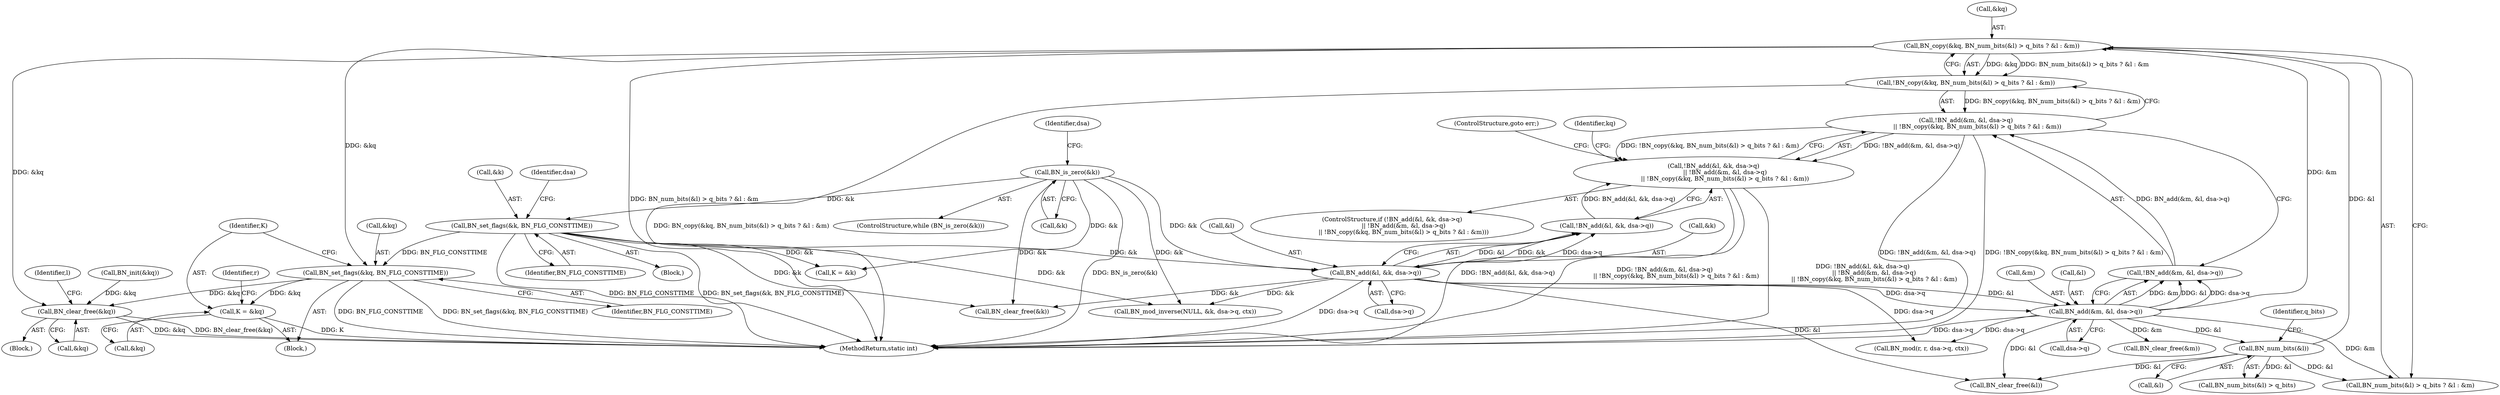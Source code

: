 digraph "0_openssl_43e6a58d4991a451daf4891ff05a48735df871ac@API" {
"1000300" [label="(Call,BN_copy(&kq, BN_num_bits(&l) > q_bits ? &l : &m))"];
"1000305" [label="(Call,BN_num_bits(&l))"];
"1000291" [label="(Call,BN_add(&m, &l, dsa->q))"];
"1000281" [label="(Call,BN_add(&l, &k, dsa->q))"];
"1000233" [label="(Call,BN_is_zero(&k))"];
"1000245" [label="(Call,BN_set_flags(&k, BN_FLG_CONSTTIME))"];
"1000299" [label="(Call,!BN_copy(&kq, BN_num_bits(&l) > q_bits ? &l : &m))"];
"1000289" [label="(Call,!BN_add(&m, &l, dsa->q)\n            || !BN_copy(&kq, BN_num_bits(&l) > q_bits ? &l : &m))"];
"1000279" [label="(Call,!BN_add(&l, &k, dsa->q)\n            || !BN_add(&m, &l, dsa->q)\n            || !BN_copy(&kq, BN_num_bits(&l) > q_bits ? &l : &m))"];
"1000314" [label="(Call,BN_set_flags(&kq, BN_FLG_CONSTTIME))"];
"1000318" [label="(Call,K = &kq)"];
"1000405" [label="(Call,BN_clear_free(&kq))"];
"1000154" [label="(Call,BN_init(&kq))"];
"1000315" [label="(Call,&kq)"];
"1000278" [label="(ControlStructure,if (!BN_add(&l, &k, dsa->q)\n            || !BN_add(&m, &l, dsa->q)\n            || !BN_copy(&kq, BN_num_bits(&l) > q_bits ? &l : &m)))"];
"1000294" [label="(Call,&l)"];
"1000299" [label="(Call,!BN_copy(&kq, BN_num_bits(&l) > q_bits ? &l : &m))"];
"1000416" [label="(MethodReturn,static int)"];
"1000280" [label="(Call,!BN_add(&l, &k, dsa->q))"];
"1000291" [label="(Call,BN_add(&m, &l, dsa->q))"];
"1000306" [label="(Call,&l)"];
"1000248" [label="(Identifier,BN_FLG_CONSTTIME)"];
"1000244" [label="(Block,)"];
"1000305" [label="(Call,BN_num_bits(&l))"];
"1000330" [label="(Call,BN_mod(r, r, dsa->q, ctx))"];
"1000324" [label="(Call,K = &k)"];
"1000301" [label="(Call,&kq)"];
"1000246" [label="(Call,&k)"];
"1000233" [label="(Call,BN_is_zero(&k))"];
"1000304" [label="(Call,BN_num_bits(&l) > q_bits)"];
"1000240" [label="(Identifier,dsa)"];
"1000406" [label="(Call,&kq)"];
"1000289" [label="(Call,!BN_add(&m, &l, dsa->q)\n            || !BN_copy(&kq, BN_num_bits(&l) > q_bits ? &l : &m))"];
"1000279" [label="(Call,!BN_add(&l, &k, dsa->q)\n            || !BN_add(&m, &l, dsa->q)\n            || !BN_copy(&kq, BN_num_bits(&l) > q_bits ? &l : &m))"];
"1000318" [label="(Call,K = &kq)"];
"1000290" [label="(Call,!BN_add(&m, &l, dsa->q))"];
"1000342" [label="(Call,BN_mod_inverse(NULL, &k, dsa->q, ctx))"];
"1000282" [label="(Call,&l)"];
"1000232" [label="(ControlStructure,while (BN_is_zero(&k)))"];
"1000408" [label="(Call,BN_clear_free(&l))"];
"1000405" [label="(Call,BN_clear_free(&kq))"];
"1000331" [label="(Identifier,r)"];
"1000303" [label="(Call,BN_num_bits(&l) > q_bits ? &l : &m)"];
"1000313" [label="(ControlStructure,goto err;)"];
"1000277" [label="(Block,)"];
"1000245" [label="(Call,BN_set_flags(&k, BN_FLG_CONSTTIME))"];
"1000314" [label="(Call,BN_set_flags(&kq, BN_FLG_CONSTTIME))"];
"1000296" [label="(Call,dsa->q)"];
"1000292" [label="(Call,&m)"];
"1000316" [label="(Identifier,kq)"];
"1000252" [label="(Identifier,dsa)"];
"1000317" [label="(Identifier,BN_FLG_CONSTTIME)"];
"1000281" [label="(Call,BN_add(&l, &k, dsa->q))"];
"1000402" [label="(Call,BN_clear_free(&k))"];
"1000410" [label="(Identifier,l)"];
"1000286" [label="(Call,dsa->q)"];
"1000234" [label="(Call,&k)"];
"1000411" [label="(Call,BN_clear_free(&m))"];
"1000308" [label="(Identifier,q_bits)"];
"1000320" [label="(Call,&kq)"];
"1000284" [label="(Call,&k)"];
"1000319" [label="(Identifier,K)"];
"1000300" [label="(Call,BN_copy(&kq, BN_num_bits(&l) > q_bits ? &l : &m))"];
"1000110" [label="(Block,)"];
"1000300" -> "1000299"  [label="AST: "];
"1000300" -> "1000303"  [label="CFG: "];
"1000301" -> "1000300"  [label="AST: "];
"1000303" -> "1000300"  [label="AST: "];
"1000299" -> "1000300"  [label="CFG: "];
"1000300" -> "1000416"  [label="DDG: BN_num_bits(&l) > q_bits ? &l : &m"];
"1000300" -> "1000299"  [label="DDG: &kq"];
"1000300" -> "1000299"  [label="DDG: BN_num_bits(&l) > q_bits ? &l : &m"];
"1000305" -> "1000300"  [label="DDG: &l"];
"1000291" -> "1000300"  [label="DDG: &m"];
"1000300" -> "1000314"  [label="DDG: &kq"];
"1000300" -> "1000405"  [label="DDG: &kq"];
"1000305" -> "1000304"  [label="AST: "];
"1000305" -> "1000306"  [label="CFG: "];
"1000306" -> "1000305"  [label="AST: "];
"1000308" -> "1000305"  [label="CFG: "];
"1000305" -> "1000304"  [label="DDG: &l"];
"1000291" -> "1000305"  [label="DDG: &l"];
"1000305" -> "1000303"  [label="DDG: &l"];
"1000305" -> "1000408"  [label="DDG: &l"];
"1000291" -> "1000290"  [label="AST: "];
"1000291" -> "1000296"  [label="CFG: "];
"1000292" -> "1000291"  [label="AST: "];
"1000294" -> "1000291"  [label="AST: "];
"1000296" -> "1000291"  [label="AST: "];
"1000290" -> "1000291"  [label="CFG: "];
"1000291" -> "1000416"  [label="DDG: dsa->q"];
"1000291" -> "1000290"  [label="DDG: &m"];
"1000291" -> "1000290"  [label="DDG: &l"];
"1000291" -> "1000290"  [label="DDG: dsa->q"];
"1000281" -> "1000291"  [label="DDG: &l"];
"1000281" -> "1000291"  [label="DDG: dsa->q"];
"1000291" -> "1000303"  [label="DDG: &m"];
"1000291" -> "1000330"  [label="DDG: dsa->q"];
"1000291" -> "1000408"  [label="DDG: &l"];
"1000291" -> "1000411"  [label="DDG: &m"];
"1000281" -> "1000280"  [label="AST: "];
"1000281" -> "1000286"  [label="CFG: "];
"1000282" -> "1000281"  [label="AST: "];
"1000284" -> "1000281"  [label="AST: "];
"1000286" -> "1000281"  [label="AST: "];
"1000280" -> "1000281"  [label="CFG: "];
"1000281" -> "1000416"  [label="DDG: dsa->q"];
"1000281" -> "1000280"  [label="DDG: &l"];
"1000281" -> "1000280"  [label="DDG: &k"];
"1000281" -> "1000280"  [label="DDG: dsa->q"];
"1000233" -> "1000281"  [label="DDG: &k"];
"1000245" -> "1000281"  [label="DDG: &k"];
"1000281" -> "1000330"  [label="DDG: dsa->q"];
"1000281" -> "1000342"  [label="DDG: &k"];
"1000281" -> "1000402"  [label="DDG: &k"];
"1000281" -> "1000408"  [label="DDG: &l"];
"1000233" -> "1000232"  [label="AST: "];
"1000233" -> "1000234"  [label="CFG: "];
"1000234" -> "1000233"  [label="AST: "];
"1000240" -> "1000233"  [label="CFG: "];
"1000233" -> "1000416"  [label="DDG: BN_is_zero(&k)"];
"1000233" -> "1000245"  [label="DDG: &k"];
"1000233" -> "1000324"  [label="DDG: &k"];
"1000233" -> "1000342"  [label="DDG: &k"];
"1000233" -> "1000402"  [label="DDG: &k"];
"1000245" -> "1000244"  [label="AST: "];
"1000245" -> "1000248"  [label="CFG: "];
"1000246" -> "1000245"  [label="AST: "];
"1000248" -> "1000245"  [label="AST: "];
"1000252" -> "1000245"  [label="CFG: "];
"1000245" -> "1000416"  [label="DDG: BN_FLG_CONSTTIME"];
"1000245" -> "1000416"  [label="DDG: BN_set_flags(&k, BN_FLG_CONSTTIME)"];
"1000245" -> "1000314"  [label="DDG: BN_FLG_CONSTTIME"];
"1000245" -> "1000324"  [label="DDG: &k"];
"1000245" -> "1000342"  [label="DDG: &k"];
"1000245" -> "1000402"  [label="DDG: &k"];
"1000299" -> "1000289"  [label="AST: "];
"1000289" -> "1000299"  [label="CFG: "];
"1000299" -> "1000416"  [label="DDG: BN_copy(&kq, BN_num_bits(&l) > q_bits ? &l : &m)"];
"1000299" -> "1000289"  [label="DDG: BN_copy(&kq, BN_num_bits(&l) > q_bits ? &l : &m)"];
"1000289" -> "1000279"  [label="AST: "];
"1000289" -> "1000290"  [label="CFG: "];
"1000290" -> "1000289"  [label="AST: "];
"1000279" -> "1000289"  [label="CFG: "];
"1000289" -> "1000416"  [label="DDG: !BN_add(&m, &l, dsa->q)"];
"1000289" -> "1000416"  [label="DDG: !BN_copy(&kq, BN_num_bits(&l) > q_bits ? &l : &m)"];
"1000289" -> "1000279"  [label="DDG: !BN_add(&m, &l, dsa->q)"];
"1000289" -> "1000279"  [label="DDG: !BN_copy(&kq, BN_num_bits(&l) > q_bits ? &l : &m)"];
"1000290" -> "1000289"  [label="DDG: BN_add(&m, &l, dsa->q)"];
"1000279" -> "1000278"  [label="AST: "];
"1000279" -> "1000280"  [label="CFG: "];
"1000280" -> "1000279"  [label="AST: "];
"1000313" -> "1000279"  [label="CFG: "];
"1000316" -> "1000279"  [label="CFG: "];
"1000279" -> "1000416"  [label="DDG: !BN_add(&l, &k, dsa->q)"];
"1000279" -> "1000416"  [label="DDG: !BN_add(&m, &l, dsa->q)\n            || !BN_copy(&kq, BN_num_bits(&l) > q_bits ? &l : &m)"];
"1000279" -> "1000416"  [label="DDG: !BN_add(&l, &k, dsa->q)\n            || !BN_add(&m, &l, dsa->q)\n            || !BN_copy(&kq, BN_num_bits(&l) > q_bits ? &l : &m)"];
"1000280" -> "1000279"  [label="DDG: BN_add(&l, &k, dsa->q)"];
"1000314" -> "1000277"  [label="AST: "];
"1000314" -> "1000317"  [label="CFG: "];
"1000315" -> "1000314"  [label="AST: "];
"1000317" -> "1000314"  [label="AST: "];
"1000319" -> "1000314"  [label="CFG: "];
"1000314" -> "1000416"  [label="DDG: BN_set_flags(&kq, BN_FLG_CONSTTIME)"];
"1000314" -> "1000416"  [label="DDG: BN_FLG_CONSTTIME"];
"1000314" -> "1000318"  [label="DDG: &kq"];
"1000314" -> "1000405"  [label="DDG: &kq"];
"1000318" -> "1000277"  [label="AST: "];
"1000318" -> "1000320"  [label="CFG: "];
"1000319" -> "1000318"  [label="AST: "];
"1000320" -> "1000318"  [label="AST: "];
"1000331" -> "1000318"  [label="CFG: "];
"1000318" -> "1000416"  [label="DDG: K"];
"1000405" -> "1000110"  [label="AST: "];
"1000405" -> "1000406"  [label="CFG: "];
"1000406" -> "1000405"  [label="AST: "];
"1000410" -> "1000405"  [label="CFG: "];
"1000405" -> "1000416"  [label="DDG: BN_clear_free(&kq)"];
"1000405" -> "1000416"  [label="DDG: &kq"];
"1000154" -> "1000405"  [label="DDG: &kq"];
}
